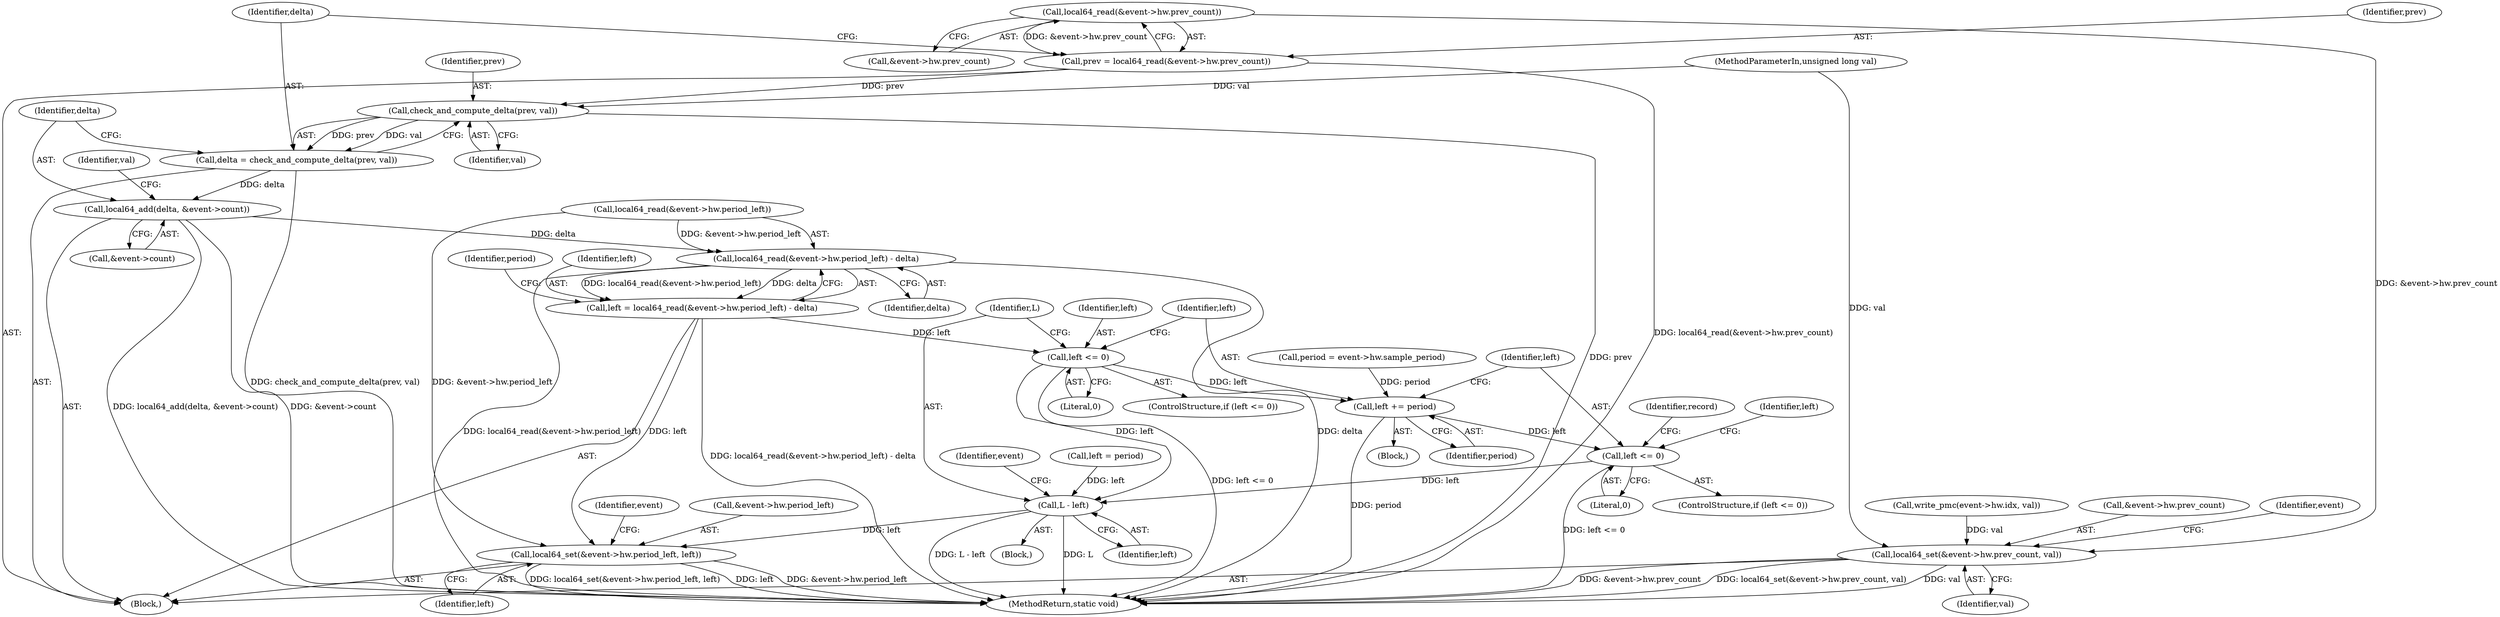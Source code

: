 digraph "0_linux_a8b0ca17b80e92faab46ee7179ba9e99ccb61233_16@API" {
"1000142" [label="(Call,local64_read(&event->hw.prev_count))"];
"1000140" [label="(Call,prev = local64_read(&event->hw.prev_count))"];
"1000151" [label="(Call,check_and_compute_delta(prev, val))"];
"1000149" [label="(Call,delta = check_and_compute_delta(prev, val))"];
"1000154" [label="(Call,local64_add(delta, &event->count))"];
"1000165" [label="(Call,local64_read(&event->hw.period_left) - delta)"];
"1000163" [label="(Call,left = local64_read(&event->hw.period_left) - delta)"];
"1000178" [label="(Call,left <= 0)"];
"1000182" [label="(Call,left += period)"];
"1000186" [label="(Call,left <= 0)"];
"1000206" [label="(Call,L - left)"];
"1000224" [label="(Call,local64_set(&event->hw.period_left, left))"];
"1000216" [label="(Call,local64_set(&event->hw.prev_count, val))"];
"1000208" [label="(Identifier,left)"];
"1000224" [label="(Call,local64_set(&event->hw.period_left, left))"];
"1000105" [label="(MethodParameterIn,unsigned long val)"];
"1000164" [label="(Identifier,left)"];
"1000179" [label="(Identifier,left)"];
"1000181" [label="(Block,)"];
"1000185" [label="(ControlStructure,if (left <= 0))"];
"1000178" [label="(Call,left <= 0)"];
"1000163" [label="(Call,left = local64_read(&event->hw.period_left) - delta)"];
"1000184" [label="(Identifier,period)"];
"1000107" [label="(Block,)"];
"1000228" [label="(Identifier,event)"];
"1000225" [label="(Call,&event->hw.period_left)"];
"1000223" [label="(Identifier,val)"];
"1000141" [label="(Identifier,prev)"];
"1000149" [label="(Call,delta = check_and_compute_delta(prev, val))"];
"1000233" [label="(Identifier,event)"];
"1000142" [label="(Call,local64_read(&event->hw.prev_count))"];
"1000188" [label="(Literal,0)"];
"1000183" [label="(Identifier,left)"];
"1000207" [label="(Identifier,L)"];
"1000206" [label="(Call,L - left)"];
"1000180" [label="(Literal,0)"];
"1000186" [label="(Call,left <= 0)"];
"1000190" [label="(Identifier,left)"];
"1000274" [label="(MethodReturn,static void)"];
"1000187" [label="(Identifier,left)"];
"1000216" [label="(Call,local64_set(&event->hw.prev_count, val))"];
"1000140" [label="(Call,prev = local64_read(&event->hw.prev_count))"];
"1000156" [label="(Call,&event->count)"];
"1000151" [label="(Call,check_and_compute_delta(prev, val))"];
"1000176" [label="(Block,)"];
"1000150" [label="(Identifier,delta)"];
"1000166" [label="(Call,local64_read(&event->hw.period_left))"];
"1000165" [label="(Call,local64_read(&event->hw.period_left) - delta)"];
"1000182" [label="(Call,left += period)"];
"1000209" [label="(Call,write_pmc(event->hw.idx, val))"];
"1000143" [label="(Call,&event->hw.prev_count)"];
"1000154" [label="(Call,local64_add(delta, &event->count))"];
"1000109" [label="(Call,period = event->hw.sample_period)"];
"1000193" [label="(Identifier,record)"];
"1000152" [label="(Identifier,prev)"];
"1000212" [label="(Identifier,event)"];
"1000153" [label="(Identifier,val)"];
"1000173" [label="(Identifier,delta)"];
"1000177" [label="(ControlStructure,if (left <= 0))"];
"1000175" [label="(Identifier,period)"];
"1000189" [label="(Call,left = period)"];
"1000217" [label="(Call,&event->hw.prev_count)"];
"1000231" [label="(Identifier,left)"];
"1000161" [label="(Identifier,val)"];
"1000155" [label="(Identifier,delta)"];
"1000142" -> "1000140"  [label="AST: "];
"1000142" -> "1000143"  [label="CFG: "];
"1000143" -> "1000142"  [label="AST: "];
"1000140" -> "1000142"  [label="CFG: "];
"1000142" -> "1000140"  [label="DDG: &event->hw.prev_count"];
"1000142" -> "1000216"  [label="DDG: &event->hw.prev_count"];
"1000140" -> "1000107"  [label="AST: "];
"1000141" -> "1000140"  [label="AST: "];
"1000150" -> "1000140"  [label="CFG: "];
"1000140" -> "1000274"  [label="DDG: local64_read(&event->hw.prev_count)"];
"1000140" -> "1000151"  [label="DDG: prev"];
"1000151" -> "1000149"  [label="AST: "];
"1000151" -> "1000153"  [label="CFG: "];
"1000152" -> "1000151"  [label="AST: "];
"1000153" -> "1000151"  [label="AST: "];
"1000149" -> "1000151"  [label="CFG: "];
"1000151" -> "1000274"  [label="DDG: prev"];
"1000151" -> "1000149"  [label="DDG: prev"];
"1000151" -> "1000149"  [label="DDG: val"];
"1000105" -> "1000151"  [label="DDG: val"];
"1000149" -> "1000107"  [label="AST: "];
"1000150" -> "1000149"  [label="AST: "];
"1000155" -> "1000149"  [label="CFG: "];
"1000149" -> "1000274"  [label="DDG: check_and_compute_delta(prev, val)"];
"1000149" -> "1000154"  [label="DDG: delta"];
"1000154" -> "1000107"  [label="AST: "];
"1000154" -> "1000156"  [label="CFG: "];
"1000155" -> "1000154"  [label="AST: "];
"1000156" -> "1000154"  [label="AST: "];
"1000161" -> "1000154"  [label="CFG: "];
"1000154" -> "1000274"  [label="DDG: local64_add(delta, &event->count)"];
"1000154" -> "1000274"  [label="DDG: &event->count"];
"1000154" -> "1000165"  [label="DDG: delta"];
"1000165" -> "1000163"  [label="AST: "];
"1000165" -> "1000173"  [label="CFG: "];
"1000166" -> "1000165"  [label="AST: "];
"1000173" -> "1000165"  [label="AST: "];
"1000163" -> "1000165"  [label="CFG: "];
"1000165" -> "1000274"  [label="DDG: local64_read(&event->hw.period_left)"];
"1000165" -> "1000274"  [label="DDG: delta"];
"1000165" -> "1000163"  [label="DDG: local64_read(&event->hw.period_left)"];
"1000165" -> "1000163"  [label="DDG: delta"];
"1000166" -> "1000165"  [label="DDG: &event->hw.period_left"];
"1000163" -> "1000107"  [label="AST: "];
"1000164" -> "1000163"  [label="AST: "];
"1000175" -> "1000163"  [label="CFG: "];
"1000163" -> "1000274"  [label="DDG: local64_read(&event->hw.period_left) - delta"];
"1000163" -> "1000178"  [label="DDG: left"];
"1000163" -> "1000224"  [label="DDG: left"];
"1000178" -> "1000177"  [label="AST: "];
"1000178" -> "1000180"  [label="CFG: "];
"1000179" -> "1000178"  [label="AST: "];
"1000180" -> "1000178"  [label="AST: "];
"1000183" -> "1000178"  [label="CFG: "];
"1000207" -> "1000178"  [label="CFG: "];
"1000178" -> "1000274"  [label="DDG: left <= 0"];
"1000178" -> "1000182"  [label="DDG: left"];
"1000178" -> "1000206"  [label="DDG: left"];
"1000182" -> "1000181"  [label="AST: "];
"1000182" -> "1000184"  [label="CFG: "];
"1000183" -> "1000182"  [label="AST: "];
"1000184" -> "1000182"  [label="AST: "];
"1000187" -> "1000182"  [label="CFG: "];
"1000182" -> "1000274"  [label="DDG: period"];
"1000109" -> "1000182"  [label="DDG: period"];
"1000182" -> "1000186"  [label="DDG: left"];
"1000186" -> "1000185"  [label="AST: "];
"1000186" -> "1000188"  [label="CFG: "];
"1000187" -> "1000186"  [label="AST: "];
"1000188" -> "1000186"  [label="AST: "];
"1000190" -> "1000186"  [label="CFG: "];
"1000193" -> "1000186"  [label="CFG: "];
"1000186" -> "1000274"  [label="DDG: left <= 0"];
"1000186" -> "1000206"  [label="DDG: left"];
"1000206" -> "1000176"  [label="AST: "];
"1000206" -> "1000208"  [label="CFG: "];
"1000207" -> "1000206"  [label="AST: "];
"1000208" -> "1000206"  [label="AST: "];
"1000212" -> "1000206"  [label="CFG: "];
"1000206" -> "1000274"  [label="DDG: L - left"];
"1000206" -> "1000274"  [label="DDG: L"];
"1000189" -> "1000206"  [label="DDG: left"];
"1000206" -> "1000224"  [label="DDG: left"];
"1000224" -> "1000107"  [label="AST: "];
"1000224" -> "1000231"  [label="CFG: "];
"1000225" -> "1000224"  [label="AST: "];
"1000231" -> "1000224"  [label="AST: "];
"1000233" -> "1000224"  [label="CFG: "];
"1000224" -> "1000274"  [label="DDG: left"];
"1000224" -> "1000274"  [label="DDG: &event->hw.period_left"];
"1000224" -> "1000274"  [label="DDG: local64_set(&event->hw.period_left, left)"];
"1000166" -> "1000224"  [label="DDG: &event->hw.period_left"];
"1000216" -> "1000107"  [label="AST: "];
"1000216" -> "1000223"  [label="CFG: "];
"1000217" -> "1000216"  [label="AST: "];
"1000223" -> "1000216"  [label="AST: "];
"1000228" -> "1000216"  [label="CFG: "];
"1000216" -> "1000274"  [label="DDG: local64_set(&event->hw.prev_count, val)"];
"1000216" -> "1000274"  [label="DDG: val"];
"1000216" -> "1000274"  [label="DDG: &event->hw.prev_count"];
"1000209" -> "1000216"  [label="DDG: val"];
"1000105" -> "1000216"  [label="DDG: val"];
}
